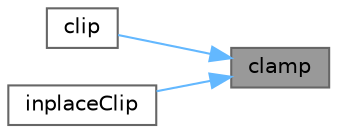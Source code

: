 digraph "clamp"
{
 // LATEX_PDF_SIZE
  bgcolor="transparent";
  edge [fontname=Helvetica,fontsize=10,labelfontname=Helvetica,labelfontsize=10];
  node [fontname=Helvetica,fontsize=10,shape=box,height=0.2,width=0.4];
  rankdir="RL";
  Node1 [id="Node000001",label="clamp",height=0.2,width=0.4,color="gray40", fillcolor="grey60", style="filled", fontcolor="black",tooltip=" "];
  Node1 -> Node2 [id="edge1_Node000001_Node000002",dir="back",color="steelblue1",style="solid",tooltip=" "];
  Node2 [id="Node000002",label="clip",height=0.2,width=0.4,color="grey40", fillcolor="white", style="filled",URL="$classFoam_1_1MinMax.html#a3f9207c4f181551c9be0b5b801b2e556",tooltip=" "];
  Node1 -> Node3 [id="edge2_Node000001_Node000003",dir="back",color="steelblue1",style="solid",tooltip=" "];
  Node3 [id="Node000003",label="inplaceClip",height=0.2,width=0.4,color="grey40", fillcolor="white", style="filled",URL="$classFoam_1_1MinMax.html#aa24ca44f19fef46b20e49bbc1df37d9c",tooltip=" "];
}
